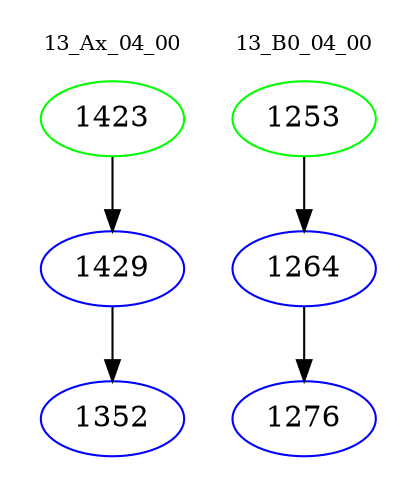 digraph{
subgraph cluster_0 {
color = white
label = "13_Ax_04_00";
fontsize=10;
T0_1423 [label="1423", color="green"]
T0_1423 -> T0_1429 [color="black"]
T0_1429 [label="1429", color="blue"]
T0_1429 -> T0_1352 [color="black"]
T0_1352 [label="1352", color="blue"]
}
subgraph cluster_1 {
color = white
label = "13_B0_04_00";
fontsize=10;
T1_1253 [label="1253", color="green"]
T1_1253 -> T1_1264 [color="black"]
T1_1264 [label="1264", color="blue"]
T1_1264 -> T1_1276 [color="black"]
T1_1276 [label="1276", color="blue"]
}
}
